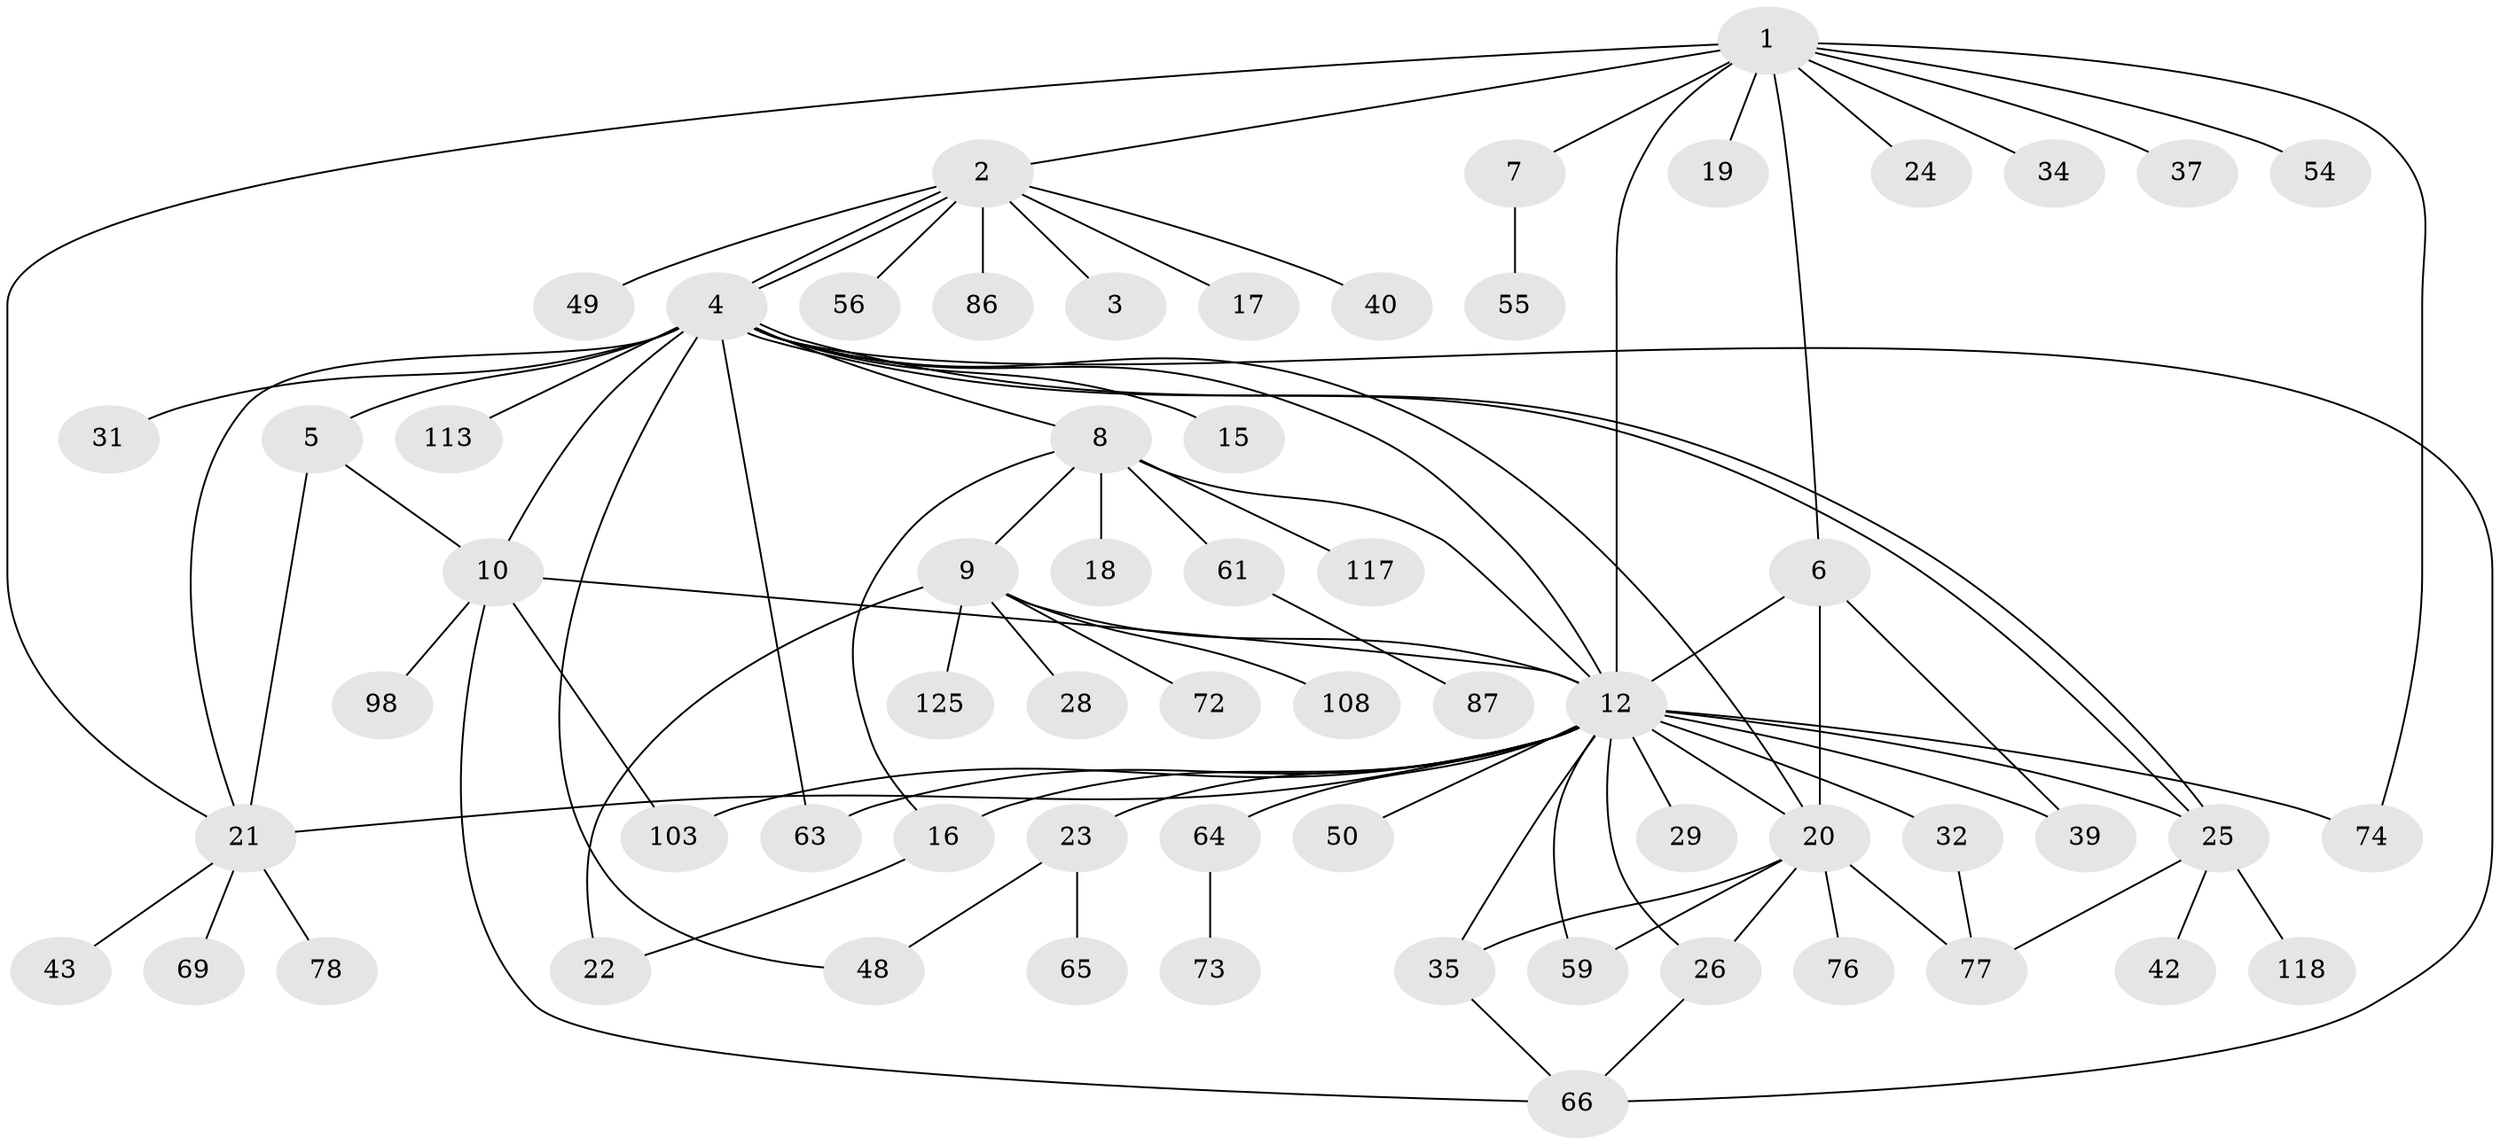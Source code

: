 // original degree distribution, {13: 0.008, 9: 0.016, 1: 0.472, 20: 0.008, 3: 0.08, 5: 0.016, 2: 0.296, 8: 0.024, 7: 0.016, 31: 0.008, 11: 0.008, 4: 0.032, 6: 0.008, 10: 0.008}
// Generated by graph-tools (version 1.1) at 2025/14/03/09/25 04:14:23]
// undirected, 62 vertices, 90 edges
graph export_dot {
graph [start="1"]
  node [color=gray90,style=filled];
  1 [super="+11"];
  2;
  3;
  4 [super="+44"];
  5;
  6;
  7;
  8;
  9;
  10 [super="+84+91"];
  12 [super="+41+30+85+112+122+82+80+81+121+89+99+124+120+95+52+36+47+13+27+71"];
  15;
  16 [super="+88+111"];
  17 [super="+58"];
  18;
  19;
  20 [super="+115+45+60+33"];
  21;
  22;
  23 [super="+93"];
  24;
  25;
  26;
  28;
  29;
  31;
  32 [super="+70+105"];
  34 [super="+46"];
  35 [super="+68+114"];
  37;
  39;
  40;
  42;
  43;
  48;
  49 [super="+94"];
  50;
  54;
  55;
  56 [super="+75+62"];
  59;
  61;
  63;
  64;
  65;
  66 [super="+83"];
  69;
  72;
  73 [super="+96"];
  74;
  76;
  77 [super="+104"];
  78 [super="+119"];
  86;
  87;
  98;
  103;
  108;
  113;
  117;
  118;
  125;
  1 -- 2;
  1 -- 6;
  1 -- 7;
  1 -- 12 [weight=2];
  1 -- 19;
  1 -- 21;
  1 -- 24;
  1 -- 34;
  1 -- 37;
  1 -- 54;
  1 -- 74;
  2 -- 3;
  2 -- 4;
  2 -- 4;
  2 -- 17;
  2 -- 40;
  2 -- 49;
  2 -- 56;
  2 -- 86;
  4 -- 5;
  4 -- 8;
  4 -- 10;
  4 -- 12 [weight=5];
  4 -- 15;
  4 -- 20;
  4 -- 21;
  4 -- 25;
  4 -- 25;
  4 -- 31;
  4 -- 48;
  4 -- 66;
  4 -- 113;
  4 -- 63;
  5 -- 21;
  5 -- 10;
  6 -- 20;
  6 -- 39;
  6 -- 12 [weight=2];
  7 -- 55;
  8 -- 9;
  8 -- 12 [weight=2];
  8 -- 16;
  8 -- 18;
  8 -- 61;
  8 -- 117;
  9 -- 22;
  9 -- 28;
  9 -- 72;
  9 -- 108;
  9 -- 125;
  9 -- 12;
  10 -- 12;
  10 -- 66;
  10 -- 98;
  10 -- 103;
  12 -- 23;
  12 -- 25 [weight=3];
  12 -- 26;
  12 -- 32;
  12 -- 59;
  12 -- 63;
  12 -- 103;
  12 -- 21 [weight=2];
  12 -- 39 [weight=2];
  12 -- 50;
  12 -- 64;
  12 -- 35;
  12 -- 74;
  12 -- 16;
  12 -- 20;
  12 -- 29;
  16 -- 22;
  20 -- 26 [weight=2];
  20 -- 35;
  20 -- 77;
  20 -- 76;
  20 -- 59;
  21 -- 43;
  21 -- 69;
  21 -- 78;
  23 -- 65;
  23 -- 48;
  25 -- 42;
  25 -- 77;
  25 -- 118;
  26 -- 66;
  32 -- 77;
  35 -- 66;
  61 -- 87;
  64 -- 73;
}
